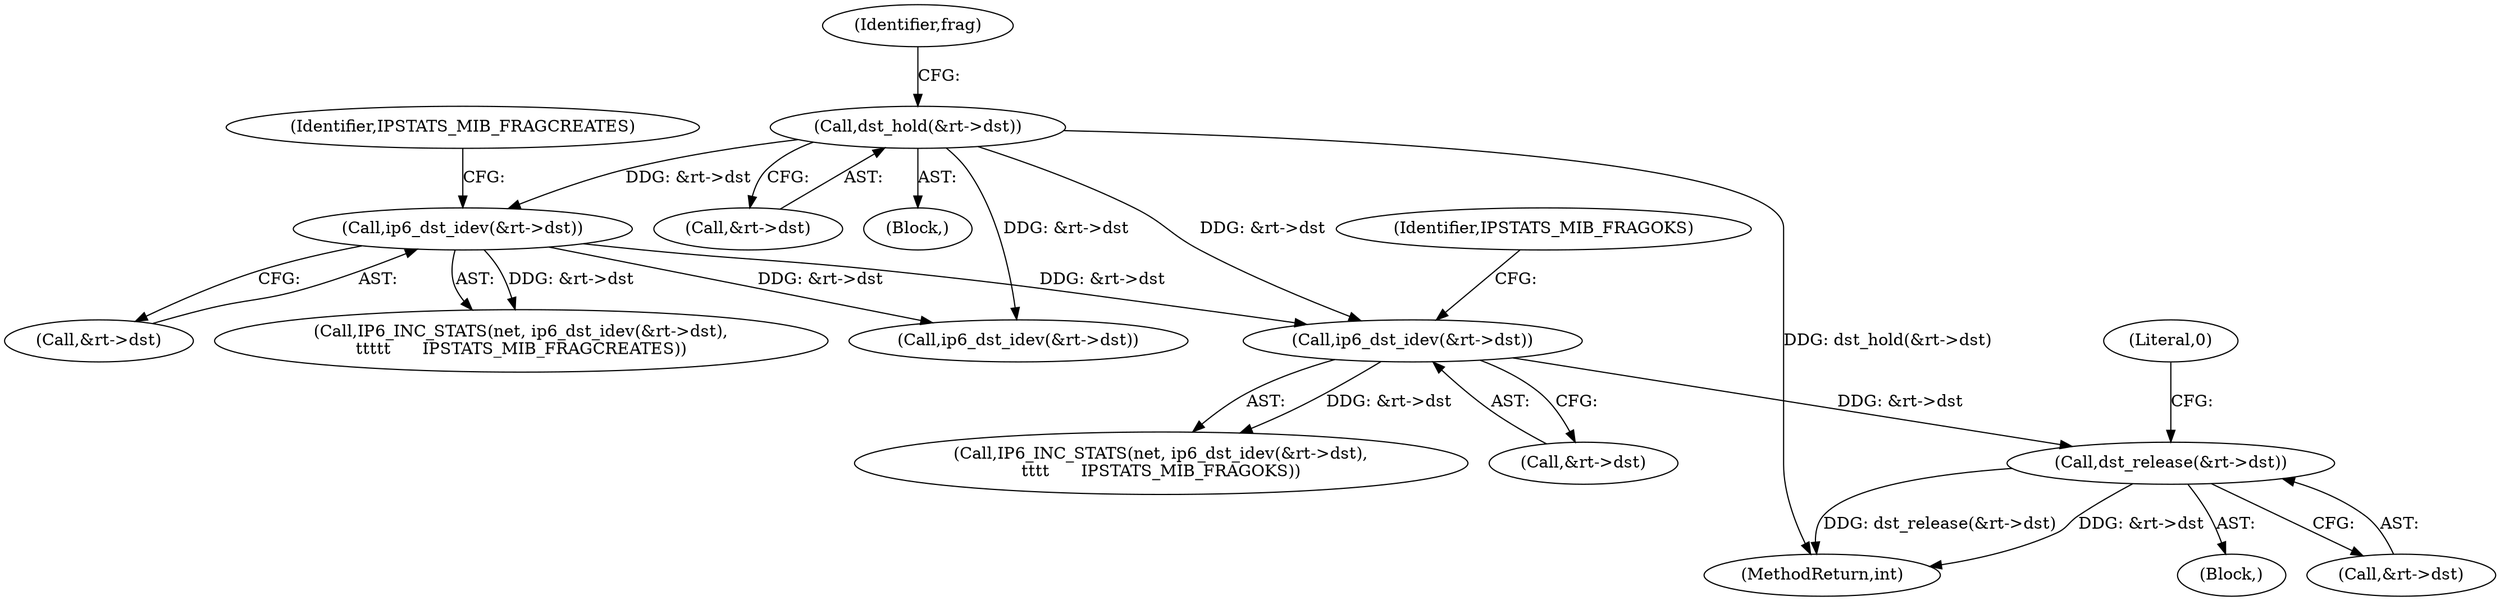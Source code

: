 digraph "0_linux_87c48fa3b4630905f98268dde838ee43626a060c_1@pointer" {
"1000580" [label="(Call,dst_release(&rt->dst))"];
"1000574" [label="(Call,ip6_dst_idev(&rt->dst))"];
"1000438" [label="(Call,dst_hold(&rt->dst))"];
"1000540" [label="(Call,ip6_dst_idev(&rt->dst))"];
"1000575" [label="(Call,&rt->dst)"];
"1000446" [label="(Identifier,frag)"];
"1000572" [label="(Call,IP6_INC_STATS(net, ip6_dst_idev(&rt->dst),\n\t\t\t\t      IPSTATS_MIB_FRAGOKS))"];
"1000870" [label="(MethodReturn,int)"];
"1000602" [label="(Call,ip6_dst_idev(&rt->dst))"];
"1000545" [label="(Identifier,IPSTATS_MIB_FRAGCREATES)"];
"1000571" [label="(Block,)"];
"1000580" [label="(Call,dst_release(&rt->dst))"];
"1000438" [label="(Call,dst_hold(&rt->dst))"];
"1000540" [label="(Call,ip6_dst_idev(&rt->dst))"];
"1000574" [label="(Call,ip6_dst_idev(&rt->dst))"];
"1000538" [label="(Call,IP6_INC_STATS(net, ip6_dst_idev(&rt->dst),\n\t\t\t\t\t      IPSTATS_MIB_FRAGCREATES))"];
"1000581" [label="(Call,&rt->dst)"];
"1000586" [label="(Literal,0)"];
"1000579" [label="(Identifier,IPSTATS_MIB_FRAGOKS)"];
"1000439" [label="(Call,&rt->dst)"];
"1000251" [label="(Block,)"];
"1000541" [label="(Call,&rt->dst)"];
"1000580" -> "1000571"  [label="AST: "];
"1000580" -> "1000581"  [label="CFG: "];
"1000581" -> "1000580"  [label="AST: "];
"1000586" -> "1000580"  [label="CFG: "];
"1000580" -> "1000870"  [label="DDG: dst_release(&rt->dst)"];
"1000580" -> "1000870"  [label="DDG: &rt->dst"];
"1000574" -> "1000580"  [label="DDG: &rt->dst"];
"1000574" -> "1000572"  [label="AST: "];
"1000574" -> "1000575"  [label="CFG: "];
"1000575" -> "1000574"  [label="AST: "];
"1000579" -> "1000574"  [label="CFG: "];
"1000574" -> "1000572"  [label="DDG: &rt->dst"];
"1000438" -> "1000574"  [label="DDG: &rt->dst"];
"1000540" -> "1000574"  [label="DDG: &rt->dst"];
"1000438" -> "1000251"  [label="AST: "];
"1000438" -> "1000439"  [label="CFG: "];
"1000439" -> "1000438"  [label="AST: "];
"1000446" -> "1000438"  [label="CFG: "];
"1000438" -> "1000870"  [label="DDG: dst_hold(&rt->dst)"];
"1000438" -> "1000540"  [label="DDG: &rt->dst"];
"1000438" -> "1000602"  [label="DDG: &rt->dst"];
"1000540" -> "1000538"  [label="AST: "];
"1000540" -> "1000541"  [label="CFG: "];
"1000541" -> "1000540"  [label="AST: "];
"1000545" -> "1000540"  [label="CFG: "];
"1000540" -> "1000538"  [label="DDG: &rt->dst"];
"1000540" -> "1000602"  [label="DDG: &rt->dst"];
}

